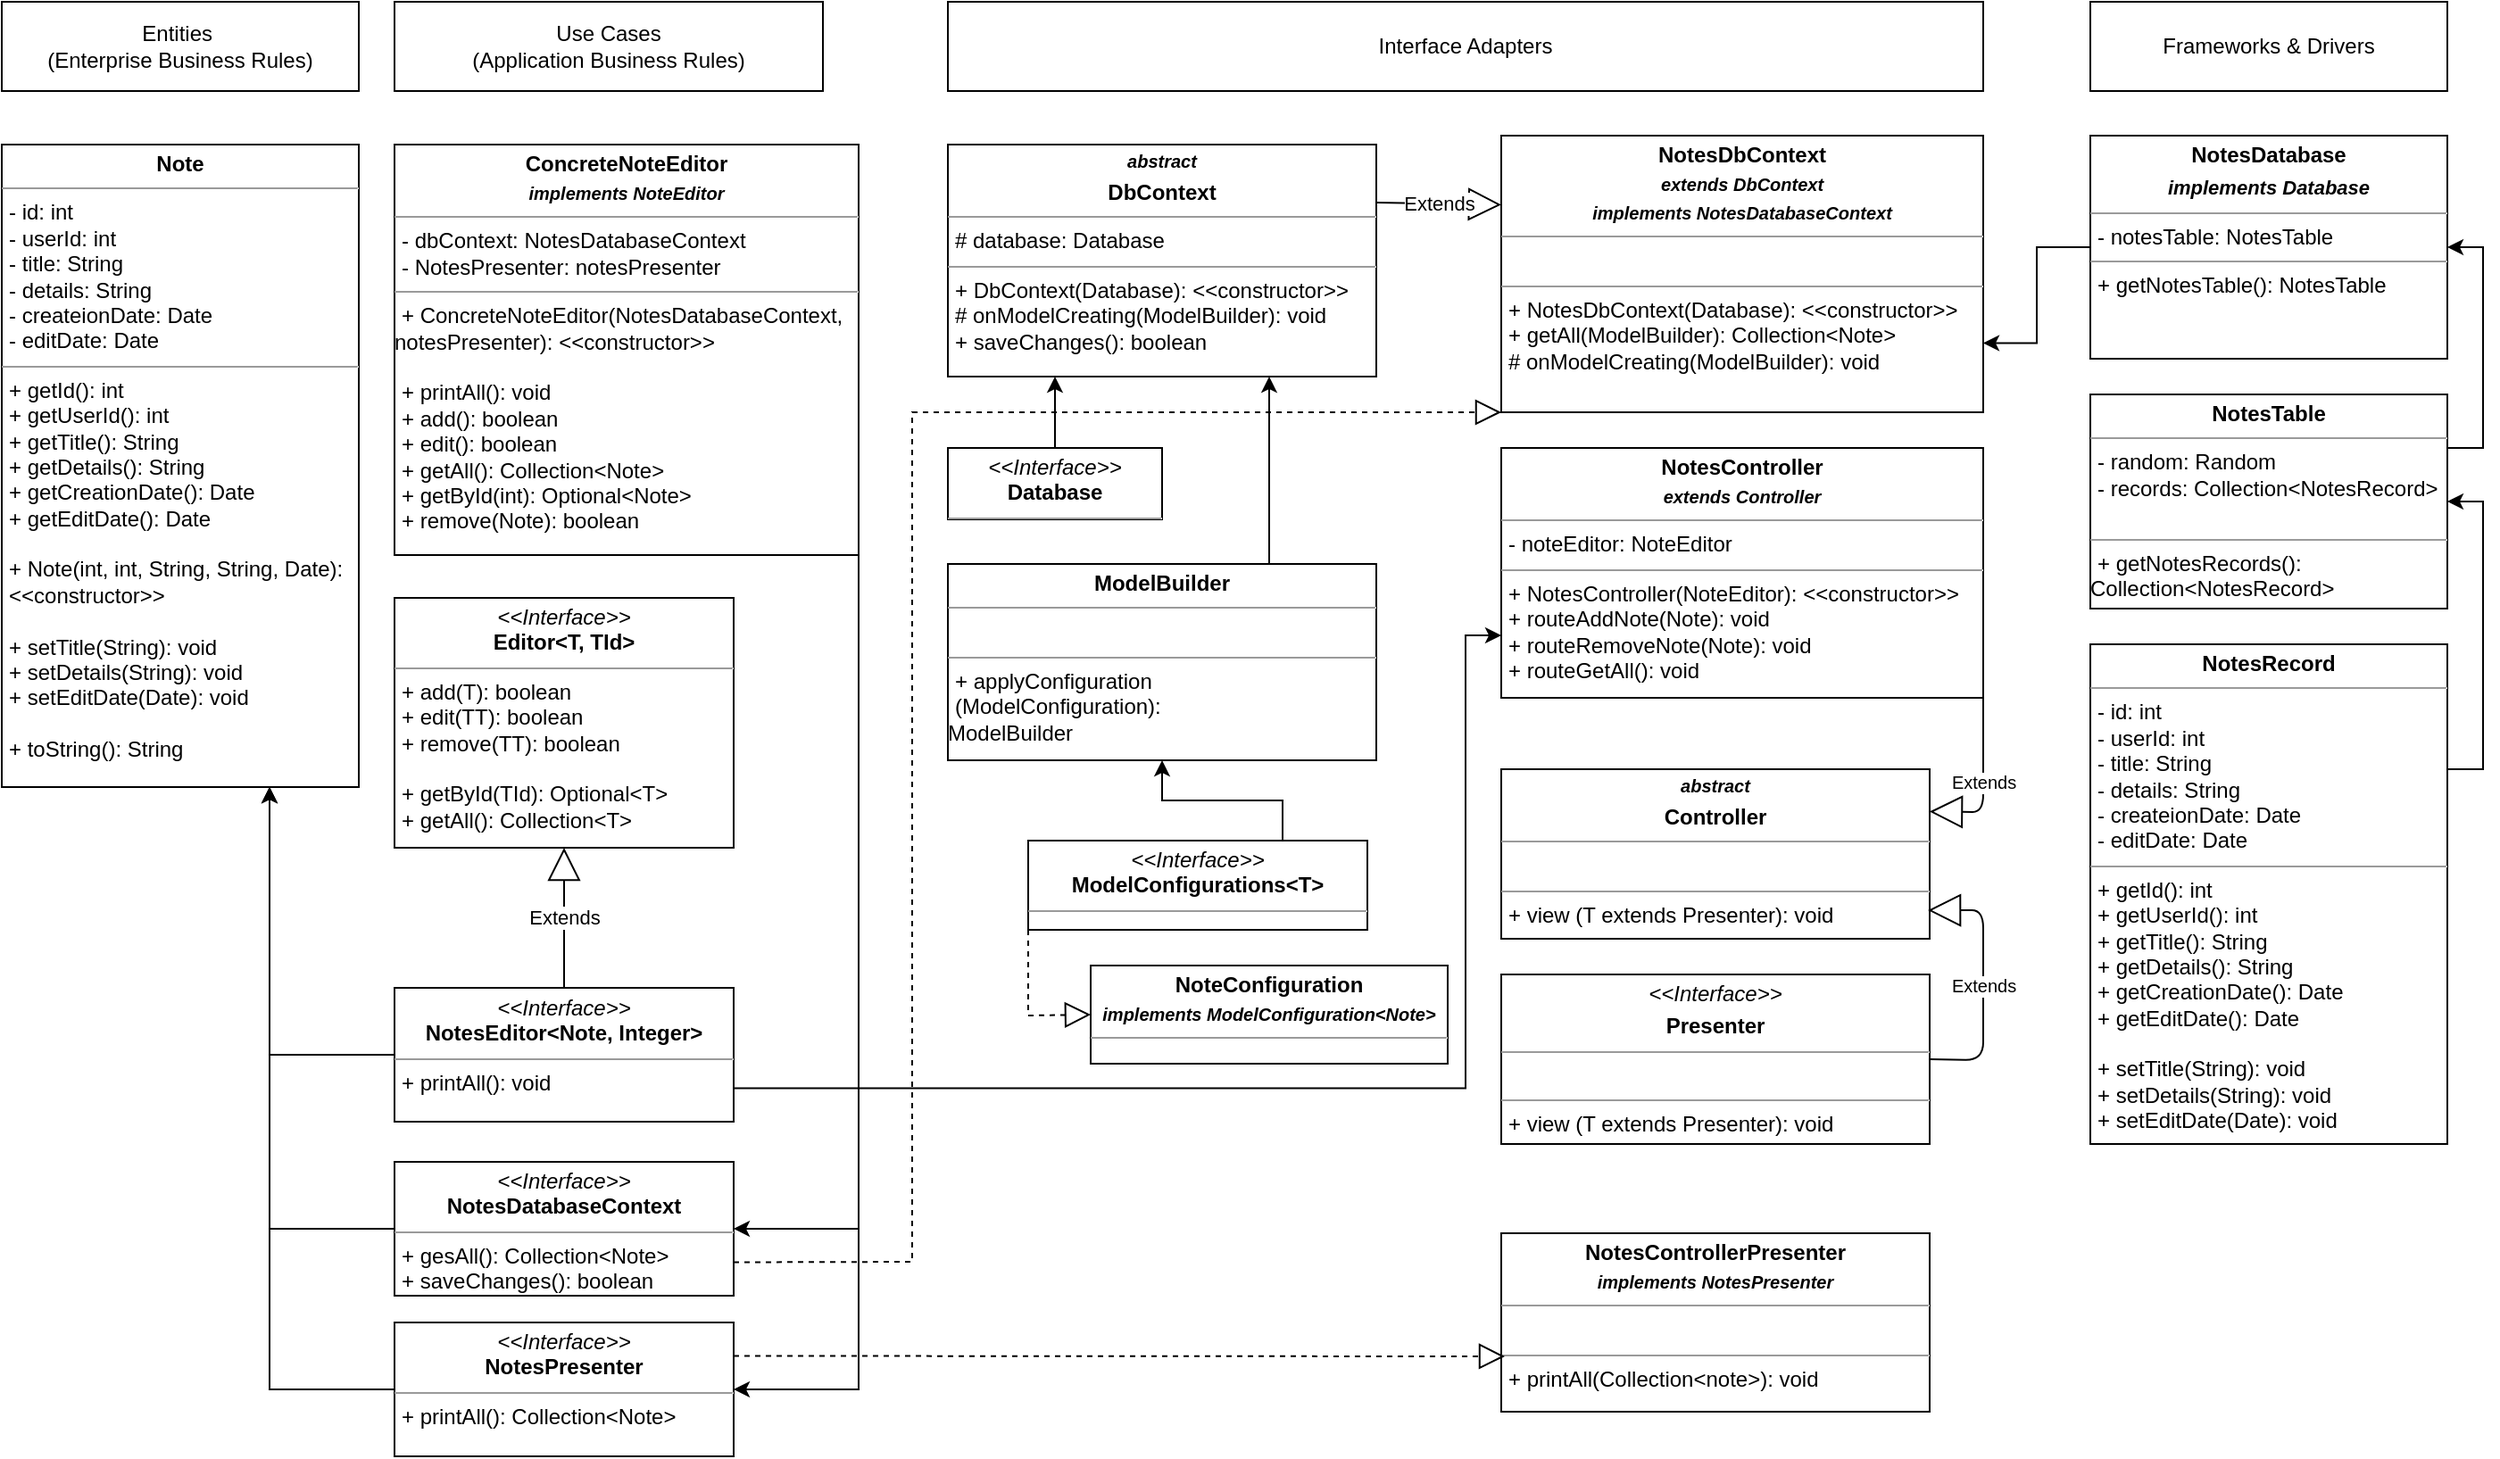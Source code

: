 <mxfile version="24.7.5">
  <diagram id="t2lpUZyAlgnqu6CpMk1j" name="Page-1">
    <mxGraphModel dx="2126" dy="926" grid="1" gridSize="10" guides="1" tooltips="1" connect="1" arrows="1" fold="1" page="1" pageScale="1" pageWidth="1654" pageHeight="1169" math="0" shadow="0">
      <root>
        <mxCell id="0" />
        <mxCell id="1" parent="0" />
        <mxCell id="13" value="&lt;p style=&quot;margin:0px;margin-top:4px;text-align:center;&quot;&gt;&lt;b&gt;Note&lt;br&gt;&lt;/b&gt;&lt;/p&gt;&lt;hr size=&quot;1&quot;&gt;&lt;p style=&quot;margin:0px;margin-left:4px;&quot;&gt;- id: int&lt;/p&gt;&lt;p style=&quot;margin:0px;margin-left:4px;&quot;&gt;- userId: int&lt;br&gt;&lt;/p&gt;&lt;p style=&quot;margin:0px;margin-left:4px;&quot;&gt;- title: String&lt;br&gt;&lt;/p&gt;&lt;p style=&quot;margin:0px;margin-left:4px;&quot;&gt;- details: String&lt;br&gt;&lt;/p&gt;&lt;p style=&quot;margin:0px;margin-left:4px;&quot;&gt;- createionDate: Date&lt;br&gt;&lt;/p&gt;&lt;p style=&quot;margin:0px;margin-left:4px;&quot;&gt;- editDate: Date&lt;br&gt;&lt;/p&gt;&lt;hr size=&quot;1&quot;&gt;&lt;p style=&quot;margin:0px;margin-left:4px;&quot;&gt;+ getId(): int&lt;/p&gt;&lt;p style=&quot;margin:0px;margin-left:4px;&quot;&gt;+ getUserId(): int&lt;br&gt;&lt;/p&gt;&lt;p style=&quot;margin:0px;margin-left:4px;&quot;&gt;+ getTitle(): String&lt;br&gt;&lt;/p&gt;&lt;p style=&quot;margin:0px;margin-left:4px;&quot;&gt;+ getDetails(): String&lt;br&gt;&lt;/p&gt;&lt;p style=&quot;margin:0px;margin-left:4px;&quot;&gt;+ getCreationDate(): Date&lt;br&gt;&lt;/p&gt;&lt;p style=&quot;margin:0px;margin-left:4px;&quot;&gt;+ getEditDate(): Date&lt;br&gt;&lt;/p&gt;&lt;p style=&quot;margin:0px;margin-left:4px;&quot;&gt;&lt;br&gt;&lt;/p&gt;&lt;p style=&quot;margin:0px;margin-left:4px;&quot;&gt;+ Note(int, int, String, String, Date):&amp;nbsp;&lt;/p&gt;&lt;p style=&quot;margin:0px;margin-left:4px;&quot;&gt;&amp;lt;&amp;lt;constructor&amp;gt;&amp;gt;&lt;/p&gt;&lt;p style=&quot;margin:0px;margin-left:4px;&quot;&gt;&lt;br&gt;&lt;/p&gt;&lt;p style=&quot;margin:0px;margin-left:4px;&quot;&gt;+ setTitle(String): void&lt;br&gt;&lt;/p&gt;&lt;p style=&quot;margin:0px;margin-left:4px;&quot;&gt;+ setDetails(String): void&lt;br&gt;&lt;/p&gt;&lt;p style=&quot;margin:0px;margin-left:4px;&quot;&gt;+ setEditDate(Date): void&lt;br&gt;&lt;/p&gt;&lt;p style=&quot;margin:0px;margin-left:4px;&quot;&gt;&lt;br&gt;&lt;/p&gt;&lt;p style=&quot;margin:0px;margin-left:4px;&quot;&gt;+ toString(): String&lt;/p&gt;" style="verticalAlign=top;align=left;overflow=fill;fontSize=12;fontFamily=Helvetica;html=1;" parent="1" vertex="1">
          <mxGeometry x="10" y="90" width="200" height="360" as="geometry" />
        </mxCell>
        <mxCell id="urDyPAYlgGJzkkQ73TQz-56" style="edgeStyle=orthogonalEdgeStyle;rounded=0;orthogonalLoop=1;jettySize=auto;html=1;exitX=1;exitY=1;exitDx=0;exitDy=0;entryX=1;entryY=0.5;entryDx=0;entryDy=0;" parent="1" source="15" target="21" edge="1">
          <mxGeometry relative="1" as="geometry" />
        </mxCell>
        <mxCell id="urDyPAYlgGJzkkQ73TQz-57" style="edgeStyle=orthogonalEdgeStyle;rounded=0;orthogonalLoop=1;jettySize=auto;html=1;exitX=1;exitY=1;exitDx=0;exitDy=0;entryX=1;entryY=0.5;entryDx=0;entryDy=0;" parent="1" source="15" target="22" edge="1">
          <mxGeometry relative="1" as="geometry" />
        </mxCell>
        <mxCell id="15" value="&lt;p style=&quot;margin:0px;margin-top:4px;text-align:center;&quot;&gt;&lt;b&gt;ConcreteNoteEditor&lt;br&gt;&lt;/b&gt;&lt;/p&gt;&lt;p style=&quot;margin: 4px 0px 0px; text-align: center; font-size: 10px;&quot;&gt;&lt;b&gt;&lt;i&gt;implements NoteEditor&lt;/i&gt;&lt;/b&gt;&lt;/p&gt;&lt;hr size=&quot;1&quot;&gt;&lt;p style=&quot;margin:0px;margin-left:4px;&quot;&gt;- dbContext: NotesDatabaseContext&lt;/p&gt;&lt;p style=&quot;margin:0px;margin-left:4px;&quot;&gt;- NotesPresenter: notesPresenter&lt;/p&gt;&lt;hr size=&quot;1&quot;&gt;&lt;p style=&quot;margin: 0px 0px 0px 4px;&quot;&gt;+ ConcreteNoteEditor(NotesDatabaseContext,&amp;nbsp;&lt;/p&gt;notesPresenter&lt;span style=&quot;background-color: initial;&quot;&gt;):&amp;nbsp;&lt;/span&gt;&lt;span style=&quot;background-color: initial;&quot;&gt;&amp;lt;&amp;lt;constructor&amp;gt;&amp;gt;&lt;/span&gt;&lt;span style=&quot;background-color: initial;&quot;&gt;&lt;br&gt;&lt;/span&gt;&lt;p style=&quot;margin: 0px 0px 0px 4px;&quot;&gt;&lt;br&gt;&lt;/p&gt;&lt;p style=&quot;margin:0px;margin-left:4px;&quot;&gt;+ printAll(): void&lt;/p&gt;&lt;p style=&quot;margin:0px;margin-left:4px;&quot;&gt;+ add(): boolean&lt;br&gt;&lt;/p&gt;&lt;p style=&quot;margin:0px;margin-left:4px;&quot;&gt;+ edit(): boolean&lt;br&gt;&lt;/p&gt;&lt;p style=&quot;margin:0px;margin-left:4px;&quot;&gt;+ getAll(): Collection&amp;lt;Note&amp;gt;&lt;br&gt;&lt;/p&gt;&lt;p style=&quot;margin:0px;margin-left:4px;&quot;&gt;+ getById(int): Optional&amp;lt;Note&amp;gt;&lt;br&gt;&lt;/p&gt;&lt;p style=&quot;margin:0px;margin-left:4px;&quot;&gt;+ remove(Note): boolean&lt;/p&gt;" style="verticalAlign=top;align=left;overflow=fill;fontSize=12;fontFamily=Helvetica;html=1;" parent="1" vertex="1">
          <mxGeometry x="230" y="90" width="260" height="230" as="geometry" />
        </mxCell>
        <mxCell id="18" value="&lt;p style=&quot;margin:0px;margin-top:4px;text-align:center;&quot;&gt;&lt;i&gt;&amp;lt;&amp;lt;Interface&amp;gt;&amp;gt;&lt;/i&gt;&lt;br&gt;&lt;b&gt;Editor&amp;lt;T, TId&amp;gt;&lt;/b&gt;&lt;/p&gt;&lt;hr size=&quot;1&quot;&gt;&lt;p style=&quot;margin:0px;margin-left:4px;&quot;&gt;&lt;span style=&quot;background-color: initial;&quot;&gt;+ add(T): boolean&lt;/span&gt;&lt;br&gt;&lt;/p&gt;&lt;p style=&quot;margin:0px;margin-left:4px;&quot;&gt;+ edit(TT): boolean&lt;/p&gt;&lt;p style=&quot;margin:0px;margin-left:4px;&quot;&gt;+ remove(TT): boolean&lt;br&gt;&lt;/p&gt;&lt;p style=&quot;margin:0px;margin-left:4px;&quot;&gt;&lt;br&gt;&lt;/p&gt;&lt;p style=&quot;margin:0px;margin-left:4px;&quot;&gt;+ getById(TId): Optional&amp;lt;T&amp;gt;&lt;br&gt;&lt;/p&gt;&lt;p style=&quot;margin:0px;margin-left:4px;&quot;&gt;+ getAll(): Collection&amp;lt;T&amp;gt;&lt;/p&gt;" style="verticalAlign=top;align=left;overflow=fill;fontSize=12;fontFamily=Helvetica;html=1;" parent="1" vertex="1">
          <mxGeometry x="230" y="344" width="190" height="140" as="geometry" />
        </mxCell>
        <mxCell id="urDyPAYlgGJzkkQ73TQz-51" style="edgeStyle=orthogonalEdgeStyle;rounded=0;orthogonalLoop=1;jettySize=auto;html=1;exitX=0;exitY=0.5;exitDx=0;exitDy=0;entryX=0.75;entryY=1;entryDx=0;entryDy=0;" parent="1" source="19" target="13" edge="1">
          <mxGeometry relative="1" as="geometry" />
        </mxCell>
        <mxCell id="urDyPAYlgGJzkkQ73TQz-74" style="edgeStyle=orthogonalEdgeStyle;rounded=0;orthogonalLoop=1;jettySize=auto;html=1;exitX=1;exitY=0.75;exitDx=0;exitDy=0;entryX=0;entryY=0.75;entryDx=0;entryDy=0;" parent="1" source="19" target="36" edge="1">
          <mxGeometry relative="1" as="geometry">
            <Array as="points">
              <mxPoint x="830" y="619" />
              <mxPoint x="830" y="365" />
            </Array>
          </mxGeometry>
        </mxCell>
        <mxCell id="19" value="&lt;p style=&quot;margin:0px;margin-top:4px;text-align:center;&quot;&gt;&lt;i&gt;&amp;lt;&amp;lt;Interface&amp;gt;&amp;gt;&lt;/i&gt;&lt;br&gt;&lt;b&gt;NotesEditor&amp;lt;Note, Integer&amp;gt;&lt;/b&gt;&lt;/p&gt;&lt;hr size=&quot;1&quot;&gt;&lt;p style=&quot;margin:0px;margin-left:4px;&quot;&gt;&lt;span style=&quot;background-color: initial;&quot;&gt;+ printAll(): void&lt;/span&gt;&lt;/p&gt;" style="verticalAlign=top;align=left;overflow=fill;fontSize=12;fontFamily=Helvetica;html=1;" parent="1" vertex="1">
          <mxGeometry x="230" y="562.5" width="190" height="75" as="geometry" />
        </mxCell>
        <mxCell id="urDyPAYlgGJzkkQ73TQz-52" style="edgeStyle=orthogonalEdgeStyle;rounded=0;orthogonalLoop=1;jettySize=auto;html=1;exitX=0;exitY=0.5;exitDx=0;exitDy=0;entryX=0.75;entryY=1;entryDx=0;entryDy=0;" parent="1" source="21" target="13" edge="1">
          <mxGeometry relative="1" as="geometry" />
        </mxCell>
        <mxCell id="21" value="&lt;p style=&quot;margin:0px;margin-top:4px;text-align:center;&quot;&gt;&lt;i&gt;&amp;lt;&amp;lt;Interface&amp;gt;&amp;gt;&lt;/i&gt;&lt;br&gt;&lt;b&gt;NotesDatabaseContext&lt;/b&gt;&lt;/p&gt;&lt;hr size=&quot;1&quot;&gt;&lt;p style=&quot;margin:0px;margin-left:4px;&quot;&gt;&lt;span style=&quot;background-color: initial;&quot;&gt;+ gesAll(): Collection&amp;lt;Note&amp;gt;&lt;/span&gt;&lt;/p&gt;&lt;p style=&quot;margin:0px;margin-left:4px;&quot;&gt;&lt;span style=&quot;background-color: initial;&quot;&gt;+ saveChanges(): boolean&lt;/span&gt;&lt;/p&gt;" style="verticalAlign=top;align=left;overflow=fill;fontSize=12;fontFamily=Helvetica;html=1;" parent="1" vertex="1">
          <mxGeometry x="230" y="660" width="190" height="75" as="geometry" />
        </mxCell>
        <mxCell id="urDyPAYlgGJzkkQ73TQz-54" style="edgeStyle=orthogonalEdgeStyle;rounded=0;orthogonalLoop=1;jettySize=auto;html=1;exitX=0;exitY=0.5;exitDx=0;exitDy=0;entryX=0.75;entryY=1;entryDx=0;entryDy=0;" parent="1" source="22" target="13" edge="1">
          <mxGeometry relative="1" as="geometry" />
        </mxCell>
        <mxCell id="22" value="&lt;p style=&quot;margin:0px;margin-top:4px;text-align:center;&quot;&gt;&lt;i&gt;&amp;lt;&amp;lt;Interface&amp;gt;&amp;gt;&lt;/i&gt;&lt;br&gt;&lt;b&gt;NotesPresenter&lt;/b&gt;&lt;/p&gt;&lt;hr size=&quot;1&quot;&gt;&lt;p style=&quot;margin:0px;margin-left:4px;&quot;&gt;&lt;span style=&quot;background-color: initial;&quot;&gt;+ printAll(): Collection&amp;lt;Note&amp;gt;&lt;/span&gt;&lt;/p&gt;" style="verticalAlign=top;align=left;overflow=fill;fontSize=12;fontFamily=Helvetica;html=1;" parent="1" vertex="1">
          <mxGeometry x="230" y="750" width="190" height="75" as="geometry" />
        </mxCell>
        <mxCell id="24" value="&lt;p style=&quot;margin:0px;margin-top:4px;text-align:center;&quot;&gt;&lt;b&gt;NoteConfiguration&lt;br&gt;&lt;/b&gt;&lt;/p&gt;&lt;p style=&quot;margin: 4px 0px 0px; text-align: center; font-size: 10px;&quot;&gt;&lt;b&gt;&lt;i&gt;implements ModelConfiguration&amp;lt;Note&amp;gt;&lt;/i&gt;&lt;/b&gt;&lt;/p&gt;&lt;hr size=&quot;1&quot;&gt;&lt;p style=&quot;margin:0px;margin-left:4px;&quot;&gt;&lt;br&gt;&lt;/p&gt;&lt;hr size=&quot;1&quot;&gt;&lt;p style=&quot;margin:0px;margin-left:4px;&quot;&gt;&lt;/p&gt;&lt;p style=&quot;margin:0px;margin-left:4px;&quot;&gt;&lt;br&gt;&lt;/p&gt;" style="verticalAlign=top;align=left;overflow=fill;fontSize=12;fontFamily=Helvetica;html=1;" parent="1" vertex="1">
          <mxGeometry x="620" y="550" width="200" height="55" as="geometry" />
        </mxCell>
        <mxCell id="urDyPAYlgGJzkkQ73TQz-58" style="edgeStyle=orthogonalEdgeStyle;rounded=0;orthogonalLoop=1;jettySize=auto;html=1;entryX=0.25;entryY=1;entryDx=0;entryDy=0;" parent="1" source="26" target="27" edge="1">
          <mxGeometry relative="1" as="geometry" />
        </mxCell>
        <mxCell id="26" value="&lt;p style=&quot;margin:0px;margin-top:4px;text-align:center;&quot;&gt;&lt;i&gt;&amp;lt;&amp;lt;Interface&amp;gt;&amp;gt;&lt;/i&gt;&lt;br&gt;&lt;b&gt;Database&lt;/b&gt;&lt;/p&gt;&lt;hr size=&quot;1&quot;&gt;&lt;p style=&quot;margin:0px;margin-left:4px;&quot;&gt;&lt;br&gt;&lt;/p&gt;" style="verticalAlign=top;align=left;overflow=fill;fontSize=12;fontFamily=Helvetica;html=1;" parent="1" vertex="1">
          <mxGeometry x="540" y="260" width="120" height="40" as="geometry" />
        </mxCell>
        <mxCell id="27" value="&lt;p style=&quot;margin: 4px 0px 0px; text-align: center; font-size: 10px;&quot;&gt;&lt;b&gt;&lt;i&gt;abstract&lt;/i&gt;&lt;/b&gt;&lt;/p&gt;&lt;p style=&quot;margin:0px;margin-top:4px;text-align:center;&quot;&gt;&lt;b&gt;DbContext&lt;/b&gt;&lt;/p&gt;&lt;hr size=&quot;1&quot;&gt;&lt;p style=&quot;margin:0px;margin-left:4px;&quot;&gt;# database: Database&lt;/p&gt;&lt;hr size=&quot;1&quot;&gt;&lt;p style=&quot;margin:0px;margin-left:4px;&quot;&gt;&lt;/p&gt;&lt;p style=&quot;margin: 0px 0px 0px 4px;&quot;&gt;+ DbContext(Database):&amp;nbsp;&lt;span style=&quot;background-color: initial;&quot;&gt;&amp;lt;&amp;lt;constructor&amp;gt;&amp;gt;&lt;/span&gt;&lt;/p&gt;&lt;p style=&quot;margin: 0px 0px 0px 4px;&quot;&gt;# onModelCreating(ModelBuilder): void&lt;/p&gt;&lt;p style=&quot;margin: 0px 0px 0px 4px;&quot;&gt;+ saveChanges(): boolean&lt;/p&gt;" style="verticalAlign=top;align=left;overflow=fill;fontSize=12;fontFamily=Helvetica;html=1;" parent="1" vertex="1">
          <mxGeometry x="540" y="90" width="240" height="130" as="geometry" />
        </mxCell>
        <mxCell id="urDyPAYlgGJzkkQ73TQz-60" style="edgeStyle=orthogonalEdgeStyle;rounded=0;orthogonalLoop=1;jettySize=auto;html=1;exitX=0.75;exitY=0;exitDx=0;exitDy=0;entryX=0.75;entryY=1;entryDx=0;entryDy=0;" parent="1" source="28" target="27" edge="1">
          <mxGeometry relative="1" as="geometry" />
        </mxCell>
        <mxCell id="28" value="&lt;p style=&quot;margin:0px;margin-top:4px;text-align:center;&quot;&gt;&lt;b&gt;ModelBuilder&lt;br&gt;&lt;/b&gt;&lt;/p&gt;&lt;hr size=&quot;1&quot;&gt;&lt;p style=&quot;margin:0px;margin-left:4px;&quot;&gt;&lt;br&gt;&lt;/p&gt;&lt;hr size=&quot;1&quot;&gt;&lt;p style=&quot;margin:0px;margin-left:4px;&quot;&gt;+ applyConfiguration&lt;/p&gt;&lt;p style=&quot;margin:0px;margin-left:4px;&quot;&gt;(ModelConfiguration):&amp;nbsp;&lt;/p&gt;ModelBuilder&lt;p style=&quot;margin:0px;margin-left:4px;&quot;&gt;&lt;br&gt;&lt;/p&gt;" style="verticalAlign=top;align=left;overflow=fill;fontSize=12;fontFamily=Helvetica;html=1;" parent="1" vertex="1">
          <mxGeometry x="540" y="325" width="240" height="110" as="geometry" />
        </mxCell>
        <mxCell id="urDyPAYlgGJzkkQ73TQz-63" style="edgeStyle=orthogonalEdgeStyle;rounded=0;orthogonalLoop=1;jettySize=auto;html=1;exitX=0.75;exitY=0;exitDx=0;exitDy=0;entryX=0.5;entryY=1;entryDx=0;entryDy=0;" parent="1" source="30" target="28" edge="1">
          <mxGeometry relative="1" as="geometry" />
        </mxCell>
        <mxCell id="30" value="&lt;p style=&quot;margin:0px;margin-top:4px;text-align:center;&quot;&gt;&lt;i&gt;&amp;lt;&amp;lt;Interface&amp;gt;&amp;gt;&lt;/i&gt;&lt;br&gt;&lt;b&gt;ModelConfigurations&amp;lt;T&amp;gt;&lt;/b&gt;&lt;/p&gt;&lt;hr size=&quot;1&quot;&gt;&lt;p style=&quot;margin:0px;margin-left:4px;&quot;&gt;&lt;br&gt;&lt;/p&gt;" style="verticalAlign=top;align=left;overflow=fill;fontSize=12;fontFamily=Helvetica;html=1;" parent="1" vertex="1">
          <mxGeometry x="585" y="480" width="190" height="50" as="geometry" />
        </mxCell>
        <mxCell id="31" value="&lt;p style=&quot;margin:0px;margin-top:4px;text-align:center;&quot;&gt;&lt;b&gt;NotesDbContext&lt;br&gt;&lt;/b&gt;&lt;/p&gt;&lt;p style=&quot;margin: 4px 0px 0px; text-align: center; font-size: 10px;&quot;&gt;&lt;b&gt;&lt;i&gt;extends DbContext&lt;/i&gt;&lt;/b&gt;&lt;/p&gt;&lt;p style=&quot;margin: 4px 0px 0px; text-align: center; font-size: 10px;&quot;&gt;&lt;b&gt;&lt;i&gt;implements NotesDatabaseContext&lt;/i&gt;&lt;/b&gt;&lt;/p&gt;&lt;hr size=&quot;1&quot;&gt;&lt;p style=&quot;margin:0px;margin-left:4px;&quot;&gt;&lt;br&gt;&lt;/p&gt;&lt;hr size=&quot;1&quot;&gt;&lt;p style=&quot;margin:0px;margin-left:4px;&quot;&gt;&lt;/p&gt;&lt;p style=&quot;margin: 0px 0px 0px 4px;&quot;&gt;+ NotesDbContext(Database):&amp;nbsp;&lt;span style=&quot;background-color: initial;&quot;&gt;&amp;lt;&amp;lt;constructor&amp;gt;&amp;gt;&lt;/span&gt;&lt;/p&gt;&lt;p style=&quot;margin: 0px 0px 0px 4px;&quot;&gt;+ getAll(ModelBuilder): Collection&amp;lt;Note&amp;gt;&lt;/p&gt;&lt;p style=&quot;margin: 0px 0px 0px 4px;&quot;&gt;# onModelCreating(ModelBuilder): void&lt;/p&gt;" style="verticalAlign=top;align=left;overflow=fill;fontSize=12;fontFamily=Helvetica;html=1;" parent="1" vertex="1">
          <mxGeometry x="850" y="85" width="270" height="155" as="geometry" />
        </mxCell>
        <mxCell id="35" value="&lt;p style=&quot;margin: 4px 0px 0px; text-align: center; font-size: 10px;&quot;&gt;&lt;b&gt;&lt;i&gt;abstract&lt;/i&gt;&lt;/b&gt;&lt;/p&gt;&lt;p style=&quot;margin:0px;margin-top:4px;text-align:center;&quot;&gt;&lt;b&gt;Controller&lt;/b&gt;&lt;/p&gt;&lt;hr size=&quot;1&quot;&gt;&lt;p style=&quot;margin:0px;margin-left:4px;&quot;&gt;&lt;br&gt;&lt;/p&gt;&lt;hr size=&quot;1&quot;&gt;&lt;p style=&quot;margin:0px;margin-left:4px;&quot;&gt;&lt;/p&gt;&lt;p style=&quot;margin: 0px 0px 0px 4px;&quot;&gt;+ view (T extends Presenter): void&lt;br&gt;&lt;/p&gt;" style="verticalAlign=top;align=left;overflow=fill;fontSize=12;fontFamily=Helvetica;html=1;" parent="1" vertex="1">
          <mxGeometry x="850" y="440" width="240" height="95" as="geometry" />
        </mxCell>
        <mxCell id="36" value="&lt;p style=&quot;margin:0px;margin-top:4px;text-align:center;&quot;&gt;&lt;b&gt;NotesController&lt;br&gt;&lt;/b&gt;&lt;/p&gt;&lt;p style=&quot;margin: 4px 0px 0px; text-align: center; font-size: 10px;&quot;&gt;&lt;b&gt;&lt;i&gt;extends Controller&lt;/i&gt;&lt;/b&gt;&lt;/p&gt;&lt;hr size=&quot;1&quot;&gt;&lt;p style=&quot;margin:0px;margin-left:4px;&quot;&gt;- noteEditor: NoteEditor&lt;/p&gt;&lt;hr size=&quot;1&quot;&gt;&lt;p style=&quot;margin:0px;margin-left:4px;&quot;&gt;+ NotesController(NoteEditor):&amp;nbsp;&lt;span style=&quot;background-color: initial;&quot;&gt;&amp;lt;&amp;lt;constructor&amp;gt;&amp;gt;&lt;/span&gt;&lt;br&gt;&lt;/p&gt;&lt;p style=&quot;margin:0px;margin-left:4px;&quot;&gt;+ routeAddNote(Note): void&lt;/p&gt;&lt;p style=&quot;margin:0px;margin-left:4px;&quot;&gt;+ routeRemoveNote(Note): void&lt;br&gt;&lt;/p&gt;&lt;p style=&quot;margin:0px;margin-left:4px;&quot;&gt;+ routeGetAll(): void&lt;br&gt;&lt;/p&gt;" style="verticalAlign=top;align=left;overflow=fill;fontSize=12;fontFamily=Helvetica;html=1;" parent="1" vertex="1">
          <mxGeometry x="850" y="260" width="270" height="140" as="geometry" />
        </mxCell>
        <mxCell id="38" value="&lt;p style=&quot;margin: 4px 0px 0px; text-align: center; font-size: 10px;&quot;&gt;&lt;i style=&quot;font-size: 12px;&quot;&gt;&amp;lt;&amp;lt;Interface&amp;gt;&amp;gt;&lt;/i&gt;&lt;br&gt;&lt;/p&gt;&lt;p style=&quot;margin:0px;margin-top:4px;text-align:center;&quot;&gt;&lt;b&gt;Presenter&lt;/b&gt;&lt;/p&gt;&lt;hr size=&quot;1&quot;&gt;&lt;p style=&quot;margin:0px;margin-left:4px;&quot;&gt;&lt;br&gt;&lt;/p&gt;&lt;hr size=&quot;1&quot;&gt;&lt;p style=&quot;margin:0px;margin-left:4px;&quot;&gt;&lt;/p&gt;&lt;p style=&quot;margin: 0px 0px 0px 4px;&quot;&gt;+ view (T extends Presenter): void&lt;br&gt;&lt;/p&gt;" style="verticalAlign=top;align=left;overflow=fill;fontSize=12;fontFamily=Helvetica;html=1;" parent="1" vertex="1">
          <mxGeometry x="850" y="555" width="240" height="95" as="geometry" />
        </mxCell>
        <mxCell id="39" value="&lt;p style=&quot;margin:0px;margin-top:4px;text-align:center;&quot;&gt;&lt;b&gt;NotesControllerPresenter&lt;br&gt;&lt;/b&gt;&lt;/p&gt;&lt;p style=&quot;margin: 4px 0px 0px; text-align: center; font-size: 10px;&quot;&gt;&lt;b&gt;&lt;i&gt;implements NotesPresenter&lt;/i&gt;&lt;/b&gt;&lt;/p&gt;&lt;hr size=&quot;1&quot;&gt;&lt;p style=&quot;margin:0px;margin-left:4px;&quot;&gt;&lt;br&gt;&lt;/p&gt;&lt;hr size=&quot;1&quot;&gt;&lt;p style=&quot;margin:0px;margin-left:4px;&quot;&gt;+ printAll(Collection&amp;lt;note&amp;gt;):&amp;nbsp;&lt;span style=&quot;background-color: initial;&quot;&gt;void&lt;/span&gt;&lt;br&gt;&lt;/p&gt;&lt;p style=&quot;margin:0px;margin-left:4px;&quot;&gt;&lt;br&gt;&lt;/p&gt;" style="verticalAlign=top;align=left;overflow=fill;fontSize=12;fontFamily=Helvetica;html=1;" parent="1" vertex="1">
          <mxGeometry x="850" y="700" width="240" height="100" as="geometry" />
        </mxCell>
        <mxCell id="42" value="Extends" style="endArrow=block;endSize=16;endFill=0;html=1;fontSize=10;exitX=1;exitY=1;exitDx=0;exitDy=0;entryX=1;entryY=0.25;entryDx=0;entryDy=0;" parent="1" source="36" target="35" edge="1">
          <mxGeometry width="160" relative="1" as="geometry">
            <mxPoint x="1285" y="815" as="sourcePoint" />
            <mxPoint x="1250" y="690" as="targetPoint" />
            <Array as="points">
              <mxPoint x="1120" y="464" />
            </Array>
          </mxGeometry>
        </mxCell>
        <mxCell id="urDyPAYlgGJzkkQ73TQz-47" value="Entities&amp;nbsp;&lt;div&gt;(Enterprise Business Rules)&lt;/div&gt;" style="rounded=0;whiteSpace=wrap;html=1;" parent="1" vertex="1">
          <mxGeometry x="10" y="10" width="200" height="50" as="geometry" />
        </mxCell>
        <mxCell id="urDyPAYlgGJzkkQ73TQz-48" value="Use Cases&lt;div&gt;(Application Business Rules)&lt;/div&gt;" style="rounded=0;whiteSpace=wrap;html=1;" parent="1" vertex="1">
          <mxGeometry x="230" y="10" width="240" height="50" as="geometry" />
        </mxCell>
        <mxCell id="urDyPAYlgGJzkkQ73TQz-49" value="Interface Adapters" style="rounded=0;whiteSpace=wrap;html=1;" parent="1" vertex="1">
          <mxGeometry x="540" y="10" width="580" height="50" as="geometry" />
        </mxCell>
        <mxCell id="urDyPAYlgGJzkkQ73TQz-50" value="Frameworks &amp;amp; Drivers" style="rounded=0;whiteSpace=wrap;html=1;" parent="1" vertex="1">
          <mxGeometry x="1180" y="10" width="200" height="50" as="geometry" />
        </mxCell>
        <mxCell id="urDyPAYlgGJzkkQ73TQz-55" value="Extends" style="endArrow=block;endSize=16;endFill=0;html=1;rounded=0;exitX=0.5;exitY=0;exitDx=0;exitDy=0;entryX=0.5;entryY=1;entryDx=0;entryDy=0;" parent="1" source="19" target="18" edge="1">
          <mxGeometry width="160" relative="1" as="geometry">
            <mxPoint x="510" y="530" as="sourcePoint" />
            <mxPoint x="670" y="530" as="targetPoint" />
          </mxGeometry>
        </mxCell>
        <mxCell id="urDyPAYlgGJzkkQ73TQz-64" value="" style="endArrow=block;dashed=1;endFill=0;endSize=12;html=1;rounded=0;exitX=0;exitY=1;exitDx=0;exitDy=0;entryX=0;entryY=0.5;entryDx=0;entryDy=0;" parent="1" source="30" target="24" edge="1">
          <mxGeometry width="160" relative="1" as="geometry">
            <mxPoint x="700" y="780" as="sourcePoint" />
            <mxPoint x="860" y="780" as="targetPoint" />
            <Array as="points">
              <mxPoint x="585" y="578" />
            </Array>
          </mxGeometry>
        </mxCell>
        <mxCell id="urDyPAYlgGJzkkQ73TQz-65" value="Extends" style="endArrow=block;endSize=16;endFill=0;html=1;rounded=0;exitX=1;exitY=0.25;exitDx=0;exitDy=0;entryX=0;entryY=0.25;entryDx=0;entryDy=0;" parent="1" source="27" target="31" edge="1">
          <mxGeometry width="160" relative="1" as="geometry">
            <mxPoint x="880" y="300" as="sourcePoint" />
            <mxPoint x="1040" y="300" as="targetPoint" />
          </mxGeometry>
        </mxCell>
        <mxCell id="urDyPAYlgGJzkkQ73TQz-66" value="" style="endArrow=block;dashed=1;endFill=0;endSize=12;html=1;rounded=0;exitX=1;exitY=0.75;exitDx=0;exitDy=0;entryX=0;entryY=1;entryDx=0;entryDy=0;" parent="1" source="21" target="31" edge="1">
          <mxGeometry width="160" relative="1" as="geometry">
            <mxPoint x="680" y="770" as="sourcePoint" />
            <mxPoint x="840" y="770" as="targetPoint" />
            <Array as="points">
              <mxPoint x="520" y="716" />
              <mxPoint x="520" y="470" />
              <mxPoint x="520" y="240" />
            </Array>
          </mxGeometry>
        </mxCell>
        <mxCell id="urDyPAYlgGJzkkQ73TQz-78" style="edgeStyle=orthogonalEdgeStyle;rounded=0;orthogonalLoop=1;jettySize=auto;html=1;entryX=1;entryY=0.75;entryDx=0;entryDy=0;" parent="1" source="urDyPAYlgGJzkkQ73TQz-67" target="31" edge="1">
          <mxGeometry relative="1" as="geometry" />
        </mxCell>
        <mxCell id="urDyPAYlgGJzkkQ73TQz-67" value="&lt;p style=&quot;margin:0px;margin-top:4px;text-align:center;&quot;&gt;&lt;b&gt;NotesDatabase&lt;/b&gt;&lt;/p&gt;&lt;p style=&quot;margin:0px;margin-top:4px;text-align:center;&quot;&gt;&lt;b&gt;&lt;font style=&quot;font-size: 11px;&quot;&gt;&lt;i&gt;implements Database&lt;/i&gt;&lt;/font&gt;&lt;/b&gt;&lt;/p&gt;&lt;hr size=&quot;1&quot;&gt;&lt;p style=&quot;margin:0px;margin-left:4px;&quot;&gt;- notesTable: NotesTable&lt;/p&gt;&lt;hr size=&quot;1&quot;&gt;&lt;p style=&quot;margin:0px;margin-left:4px;&quot;&gt;+ getNotesTable(): NotesTable&lt;/p&gt;" style="verticalAlign=top;align=left;overflow=fill;fontSize=12;fontFamily=Helvetica;html=1;" parent="1" vertex="1">
          <mxGeometry x="1180" y="85" width="200" height="125" as="geometry" />
        </mxCell>
        <mxCell id="urDyPAYlgGJzkkQ73TQz-75" style="edgeStyle=orthogonalEdgeStyle;rounded=0;orthogonalLoop=1;jettySize=auto;html=1;exitX=1;exitY=0.25;exitDx=0;exitDy=0;entryX=1;entryY=0.5;entryDx=0;entryDy=0;" parent="1" source="urDyPAYlgGJzkkQ73TQz-68" target="urDyPAYlgGJzkkQ73TQz-69" edge="1">
          <mxGeometry relative="1" as="geometry" />
        </mxCell>
        <mxCell id="urDyPAYlgGJzkkQ73TQz-68" value="&lt;p style=&quot;margin:0px;margin-top:4px;text-align:center;&quot;&gt;&lt;b&gt;NotesRecord&lt;br&gt;&lt;/b&gt;&lt;/p&gt;&lt;hr size=&quot;1&quot;&gt;&lt;p style=&quot;margin:0px;margin-left:4px;&quot;&gt;- id: int&lt;/p&gt;&lt;p style=&quot;margin:0px;margin-left:4px;&quot;&gt;- userId: int&lt;br&gt;&lt;/p&gt;&lt;p style=&quot;margin:0px;margin-left:4px;&quot;&gt;- title: String&lt;br&gt;&lt;/p&gt;&lt;p style=&quot;margin:0px;margin-left:4px;&quot;&gt;- details: String&lt;br&gt;&lt;/p&gt;&lt;p style=&quot;margin:0px;margin-left:4px;&quot;&gt;- createionDate: Date&lt;br&gt;&lt;/p&gt;&lt;p style=&quot;margin:0px;margin-left:4px;&quot;&gt;- editDate: Date&lt;br&gt;&lt;/p&gt;&lt;hr size=&quot;1&quot;&gt;&lt;p style=&quot;margin:0px;margin-left:4px;&quot;&gt;+ getId(): int&lt;/p&gt;&lt;p style=&quot;margin:0px;margin-left:4px;&quot;&gt;+ getUserId(): int&lt;br&gt;&lt;/p&gt;&lt;p style=&quot;margin:0px;margin-left:4px;&quot;&gt;+ getTitle(): String&lt;br&gt;&lt;/p&gt;&lt;p style=&quot;margin:0px;margin-left:4px;&quot;&gt;+ getDetails(): String&lt;br&gt;&lt;/p&gt;&lt;p style=&quot;margin:0px;margin-left:4px;&quot;&gt;+ getCreationDate(): Date&lt;br&gt;&lt;/p&gt;&lt;p style=&quot;margin:0px;margin-left:4px;&quot;&gt;+ getEditDate(): Date&lt;br&gt;&lt;/p&gt;&lt;p style=&quot;margin:0px;margin-left:4px;&quot;&gt;&lt;br&gt;&lt;/p&gt;&lt;p style=&quot;margin:0px;margin-left:4px;&quot;&gt;+ setTitle(String): void&lt;br&gt;&lt;/p&gt;&lt;p style=&quot;margin:0px;margin-left:4px;&quot;&gt;+ setDetails(String): void&lt;br&gt;&lt;/p&gt;&lt;p style=&quot;margin:0px;margin-left:4px;&quot;&gt;+ setEditDate(Date): void&lt;br&gt;&lt;/p&gt;" style="verticalAlign=top;align=left;overflow=fill;fontSize=12;fontFamily=Helvetica;html=1;" parent="1" vertex="1">
          <mxGeometry x="1180" y="370" width="200" height="280" as="geometry" />
        </mxCell>
        <mxCell id="urDyPAYlgGJzkkQ73TQz-76" style="edgeStyle=orthogonalEdgeStyle;rounded=0;orthogonalLoop=1;jettySize=auto;html=1;exitX=1;exitY=0.25;exitDx=0;exitDy=0;entryX=1;entryY=0.5;entryDx=0;entryDy=0;" parent="1" source="urDyPAYlgGJzkkQ73TQz-69" target="urDyPAYlgGJzkkQ73TQz-67" edge="1">
          <mxGeometry relative="1" as="geometry" />
        </mxCell>
        <mxCell id="urDyPAYlgGJzkkQ73TQz-69" value="&lt;p style=&quot;margin:0px;margin-top:4px;text-align:center;&quot;&gt;&lt;b&gt;NotesTable&lt;br&gt;&lt;/b&gt;&lt;/p&gt;&lt;hr size=&quot;1&quot;&gt;&lt;p style=&quot;margin:0px;margin-left:4px;&quot;&gt;- random: Random&lt;/p&gt;&lt;p style=&quot;margin:0px;margin-left:4px;&quot;&gt;- records: Collection&amp;lt;NotesRecord&amp;gt;&lt;br&gt;&lt;/p&gt;&lt;p style=&quot;margin:0px;margin-left:4px;&quot;&gt;&lt;br&gt;&lt;/p&gt;&lt;hr size=&quot;1&quot;&gt;&lt;p style=&quot;margin:0px;margin-left:4px;&quot;&gt;+ getNotesRecords():&amp;nbsp;&lt;/p&gt;Collection&amp;lt;NotesRecord&amp;gt;&lt;p style=&quot;margin:0px;margin-left:4px;&quot;&gt;&lt;br&gt;&lt;/p&gt;" style="verticalAlign=top;align=left;overflow=fill;fontSize=12;fontFamily=Helvetica;html=1;" parent="1" vertex="1">
          <mxGeometry x="1180" y="230" width="200" height="120" as="geometry" />
        </mxCell>
        <mxCell id="urDyPAYlgGJzkkQ73TQz-72" value="" style="endArrow=block;dashed=1;endFill=0;endSize=12;html=1;rounded=0;exitX=1;exitY=0.25;exitDx=0;exitDy=0;" parent="1" source="22" edge="1">
          <mxGeometry width="160" relative="1" as="geometry">
            <mxPoint x="640" y="850" as="sourcePoint" />
            <mxPoint x="852" y="769" as="targetPoint" />
          </mxGeometry>
        </mxCell>
        <mxCell id="urDyPAYlgGJzkkQ73TQz-73" value="Extends" style="endArrow=block;endSize=16;endFill=0;html=1;fontSize=10;entryX=0.996;entryY=0.832;entryDx=0;entryDy=0;exitX=1;exitY=0.5;exitDx=0;exitDy=0;entryPerimeter=0;" parent="1" source="38" target="35" edge="1">
          <mxGeometry width="160" relative="1" as="geometry">
            <mxPoint x="1190" y="680" as="sourcePoint" />
            <mxPoint x="1190" y="563.5" as="targetPoint" />
            <Array as="points">
              <mxPoint x="1120" y="603" />
              <mxPoint x="1120" y="519" />
            </Array>
          </mxGeometry>
        </mxCell>
      </root>
    </mxGraphModel>
  </diagram>
</mxfile>
